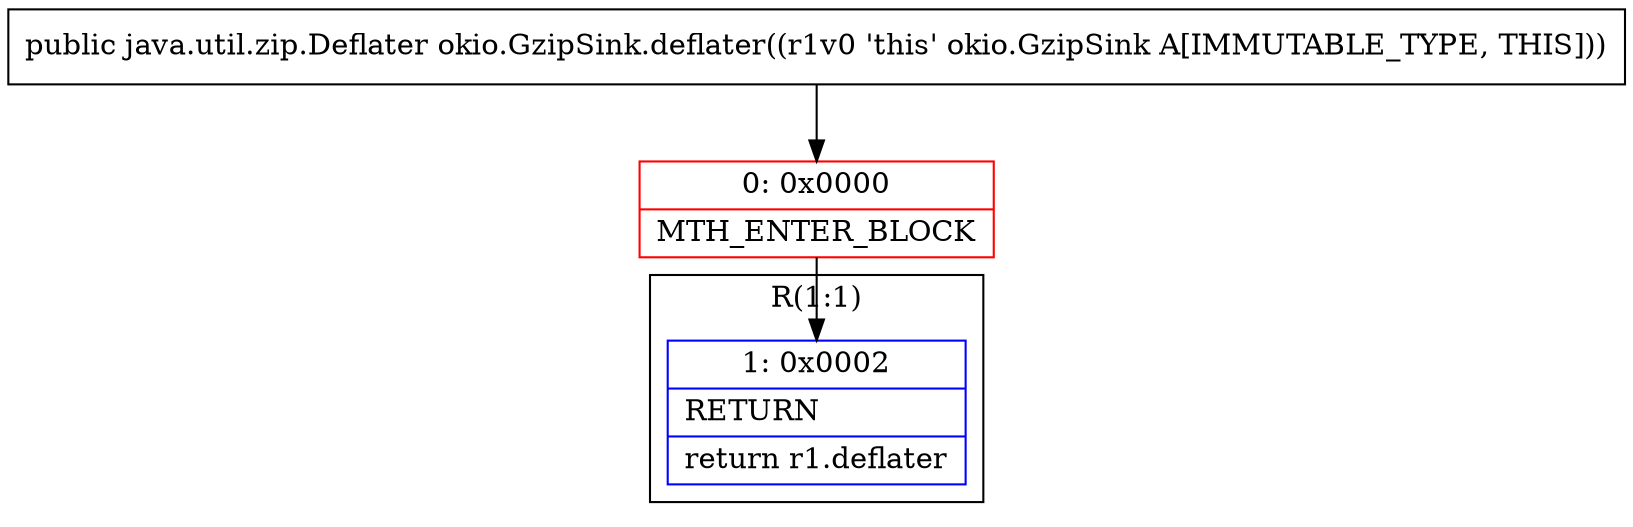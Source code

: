digraph "CFG forokio.GzipSink.deflater()Ljava\/util\/zip\/Deflater;" {
subgraph cluster_Region_1273344937 {
label = "R(1:1)";
node [shape=record,color=blue];
Node_1 [shape=record,label="{1\:\ 0x0002|RETURN\l|return r1.deflater\l}"];
}
Node_0 [shape=record,color=red,label="{0\:\ 0x0000|MTH_ENTER_BLOCK\l}"];
MethodNode[shape=record,label="{public java.util.zip.Deflater okio.GzipSink.deflater((r1v0 'this' okio.GzipSink A[IMMUTABLE_TYPE, THIS])) }"];
MethodNode -> Node_0;
Node_0 -> Node_1;
}

